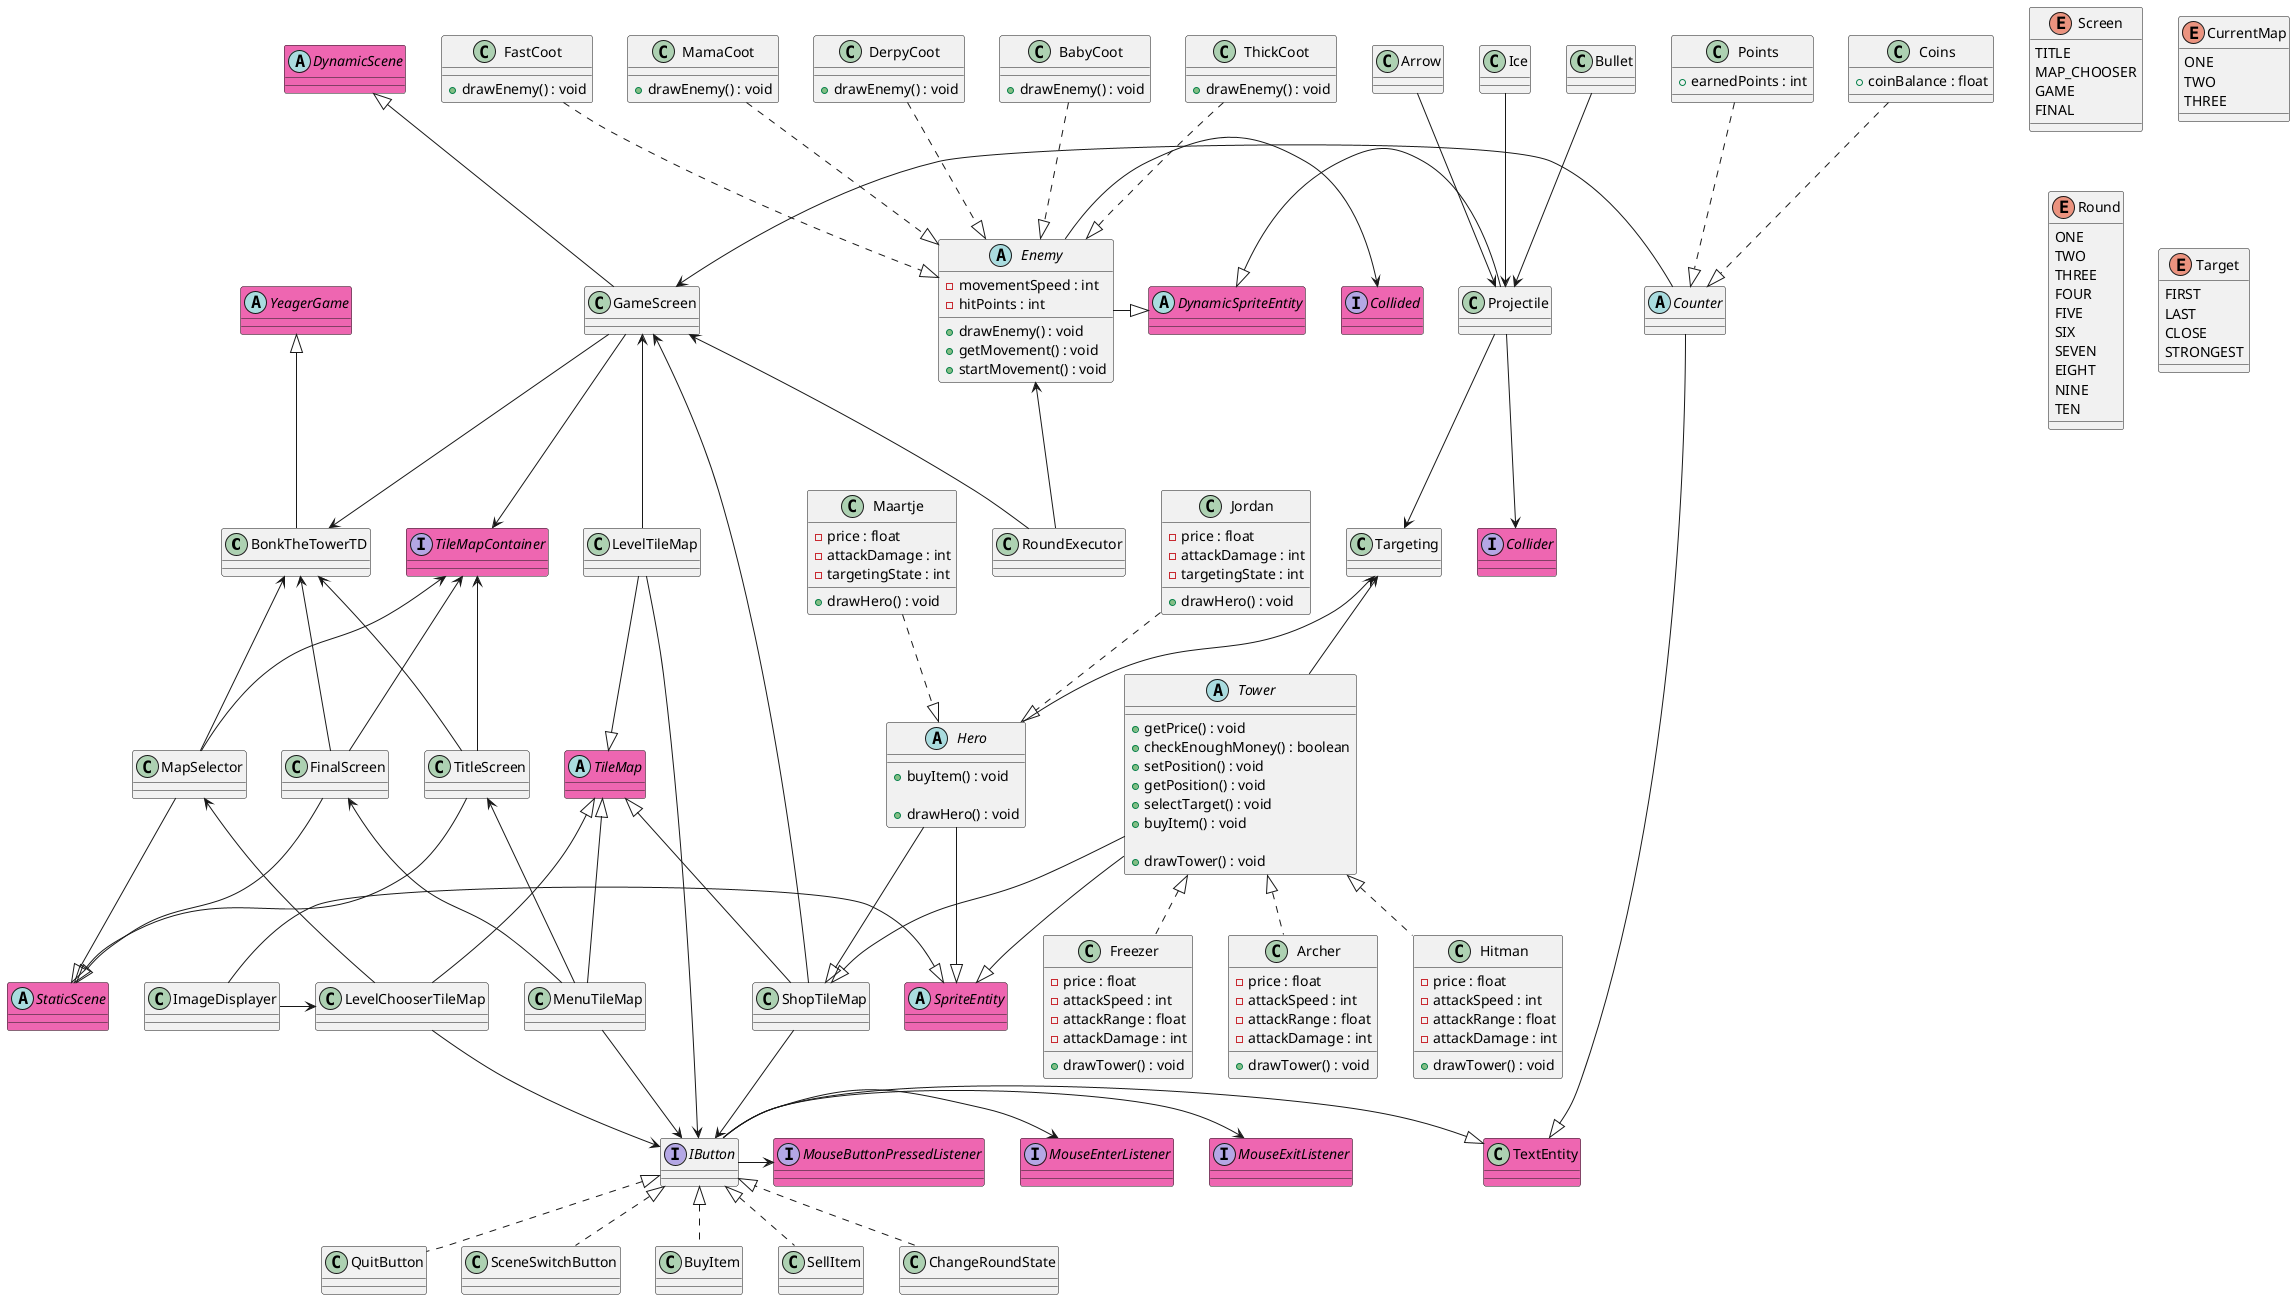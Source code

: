 @startuml BTT_TD_Diagram
class BonkTheTowerTD {

}

BonkTheTowerTD -up-|> YeagerGame
BonkTheTowerTD <-down- TitleScreen
BonkTheTowerTD <-down- MapSelector
BonkTheTowerTD <-left- GameScreen
BonkTheTowerTD <-down- FinalScreen

abstract class YeagerGame #EE66B1 {

}

class GameScreen {

}

GameScreen <-- ShopTileMap
GameScreen <-- LevelTileMap
GameScreen <-right- Counter

class TitleScreen {

}

class TextEntity {

}


TitleScreen <-- MenuTileMap

MenuTileMap --> IButton

class MapSelector {

}

class LevelChooserTileMap {

}

MapSelector <-- LevelChooserTileMap
LevelChooserTileMap <-left- ImageDisplayer
LevelChooserTileMap --> IButton

interface TileMapContainer #EE66B1{

}

abstract class TileMap #EE66B1 {

}

TileMapContainer <-down- TitleScreen
TileMapContainer <-up- GameScreen
TileMapContainer <-down- MapSelector
TileMapContainer <-down- FinalScreen

TileMap <|-- MenuTileMap
TileMap <|-- LevelChooserTileMap
TileMap <|-- ShopTileMap

class FinalScreen {

}

FinalScreen <-- MenuTileMap

abstract class StaticScene #EE66B1{

}

abstract class DynamicScene #EE66B1 {

}

GameScreen -up-|> DynamicScene

TitleScreen -down-|> StaticScene
MapSelector -down-|> StaticScene
FinalScreen -down-|> StaticScene

class RoundExecutor {

}

RoundExecutor -up-> Enemy
RoundExecutor -up-> GameScreen

class LevelTileMap {

}

LevelTileMap --|> TileMap
LevelTileMap --> IButton

enum Screen {
    TITLE
    MAP_CHOOSER
    GAME
    FINAL
}

enum CurrentMap {
    ONE
    TWO
    THREE
}

enum Round {
    ONE
    TWO
    THREE
    FOUR
    FIVE
    SIX
    SEVEN
    EIGHT
    NINE
    TEN
}

enum Target {
    FIRST
    LAST
    CLOSE
    STRONGEST
}

interface IButton {

}

IButton -right-> MouseExitListener
IButton -right-> MouseEnterListener
IButton -right-> MouseButtonPressedListener
IButton -right-|> TextEntity

IButton <|.. QuitButton
IButton <|.. SceneSwitchButton
IButton <|.. BuyItem
IButton <|.. SellItem
IButton <|.. ChangeRoundState

interface MouseButtonPressedListener #EE66B1 {

}

interface MouseEnterListener #EE66B1 {

}

interface MouseExitListener #EE66B1 {

}

class TextEntity #EE66B1 {

}

class SceneSwitchButton {

}

class ChangeRoundState {

}

class BuyItem {

}

class SellItem {

}

class QuitButton {

}

class ImageDisplayer {

}

ImageDisplayer -right-|> SpriteEntity

abstract class Counter {

}

Counter <|.up. Points
Counter <|.up. Coins

Counter --|> TextEntity

class Coins {
+coinBalance : float
}

class Points {
+earnedPoints : int
}

class ShopTileMap {

}

ShopTileMap <|-up- Hero
ShopTileMap <|-up- Tower
ShopTileMap -right-> IButton

abstract class Hero {
+buyItem() : void

+drawHero() : void
}

Hero <|.up. Jordan
Hero <|.up. Maartje

class Jordan {
-price : float
-attackDamage : int
-targetingState : int

+drawHero() : void
}

class Maartje {
-price : float
-attackDamage : int
-targetingState : int

+drawHero() : void
}

abstract class Tower {
+getPrice() : void
+checkEnoughMoney() : boolean
+setPosition() : void
+getPosition() : void
+selectTarget() : void
+buyItem() : void

+drawTower() : void
}

class Archer {
-price : float
-attackSpeed : int
-attackRange : float
-attackDamage : int

+drawTower() : void
}

class Hitman {
-price : float
-attackSpeed : int
-attackRange : float
-attackDamage : int

+drawTower() : void
}

class Freezer {
-price : float
-attackSpeed : int
-attackRange : float
-attackDamage : int

+drawTower() : void
}

Tower <|.. Archer
Tower <|.. Hitman
Tower <|.. Freezer

Tower --|> SpriteEntity
Hero --|> SpriteEntity
Enemy -right-|> DynamicSpriteEntity
Projectile -left-|> DynamicSpriteEntity

abstract class SpriteEntity #EE66B1 {

}

abstract class DynamicSpriteEntity #EE66B1 {

}


class Targeting {

}

class Projectile {

}

interface Collider #EE66B1{
}

Projectile --> Collider

Targeting <-up- Projectile

class Arrow {

}

class Bullet {

}

class Ice {

}

Projectile <-up- Arrow
Projectile <-up- Bullet
Projectile <-up- Ice


Targeting <-- Tower
Targeting <-- Hero


abstract class Enemy {
-movementSpeed : int
-hitPoints : int

+drawEnemy() : void
+getMovement() : void
+startMovement() : void
}

interface Collided #EE66B1{

}

Enemy -right-> Collided

class BabyCoot {
+drawEnemy() : void
}

class DerpyCoot {
+drawEnemy() : void
}

class MamaCoot {
+drawEnemy() : void
}

class FastCoot {
+drawEnemy() : void
}

class ThickCoot {
+drawEnemy() : void
}

Enemy <|.up. BabyCoot
Enemy <|.up. DerpyCoot
Enemy <|.up. MamaCoot
Enemy <|.up. FastCoot
Enemy <|.up. ThickCoot

@enduml